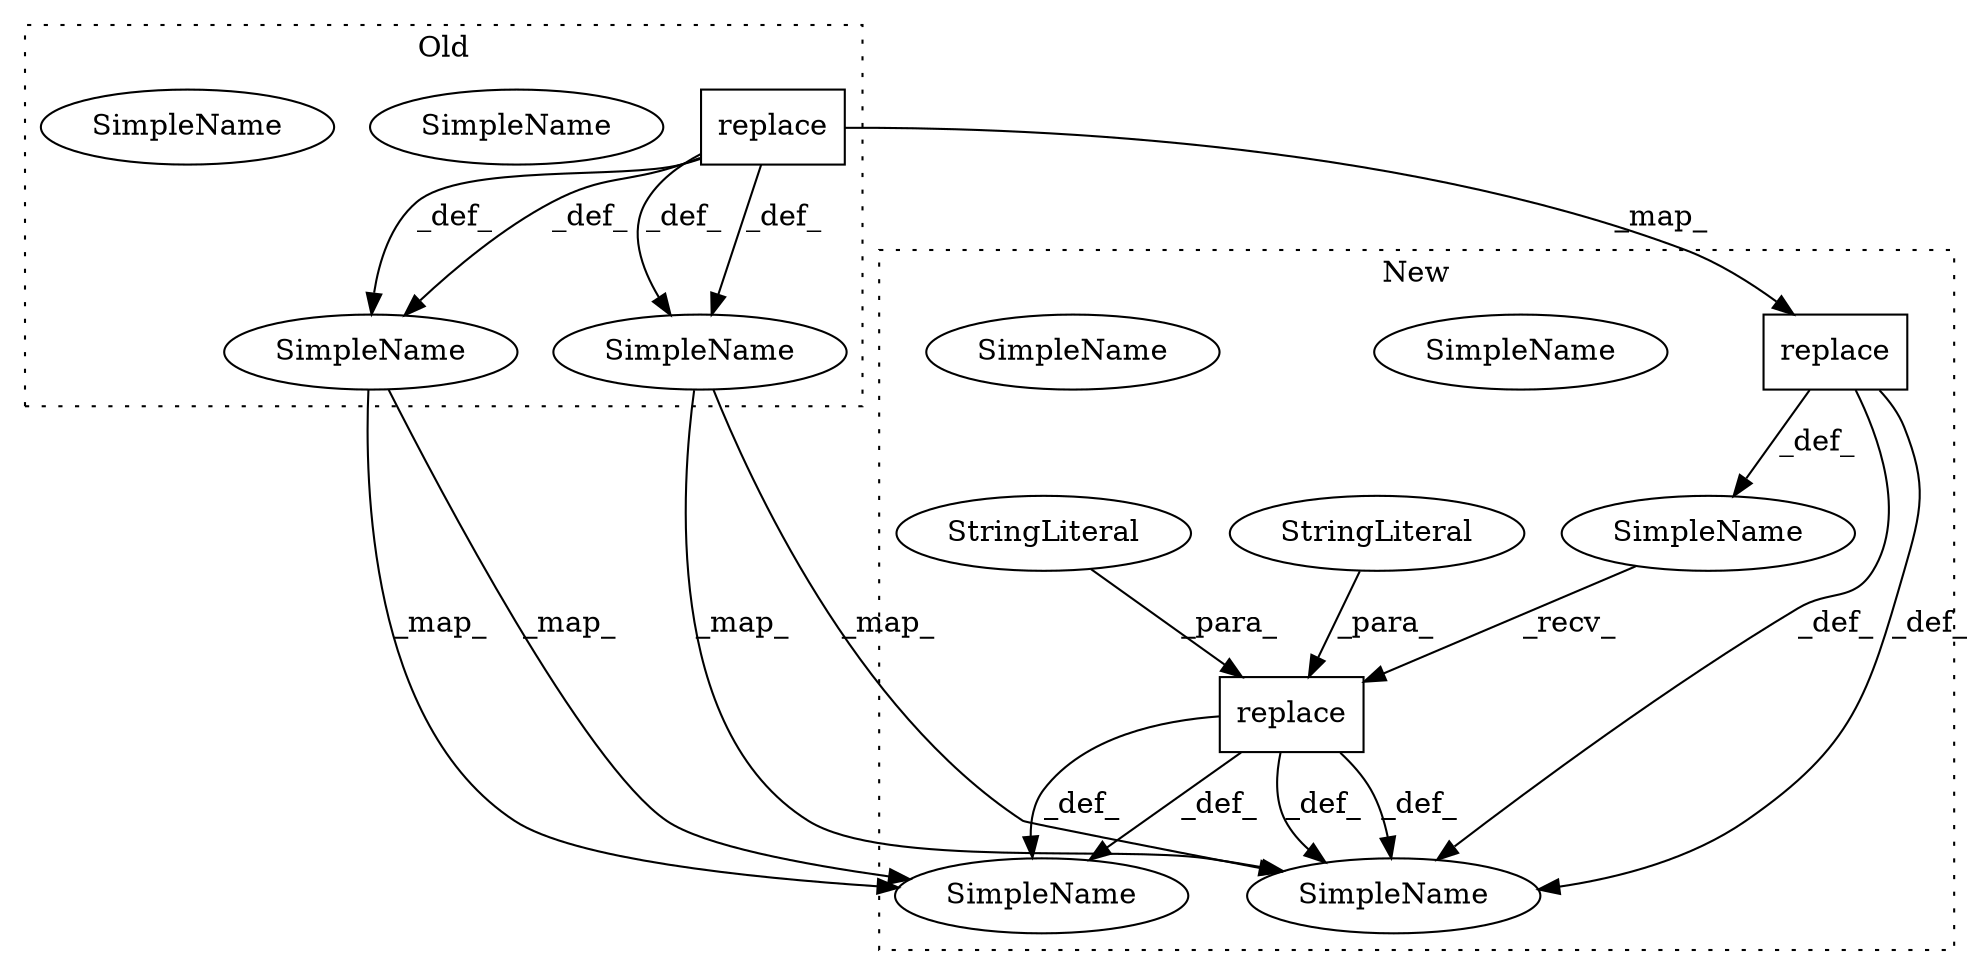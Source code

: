 digraph G {
subgraph cluster0 {
1 [label="replace" a="32" s="7977,7991" l="8,1" shape="box"];
3 [label="SimpleName" a="42" s="7999" l="10" shape="ellipse"];
6 [label="SimpleName" a="42" s="7999" l="10" shape="ellipse"];
11 [label="SimpleName" a="42" s="8057" l="9" shape="ellipse"];
14 [label="SimpleName" a="42" s="8057" l="9" shape="ellipse"];
label = "Old";
style="dotted";
}
subgraph cluster1 {
2 [label="replace" a="32" s="7966,7980" l="8,1" shape="box"];
4 [label="SimpleName" a="42" s="8038" l="10" shape="ellipse"];
5 [label="SimpleName" a="42" s="8038" l="10" shape="ellipse"];
7 [label="replace" a="32" s="7982,7996" l="8,1" shape="box"];
8 [label="SimpleName" a="42" s="" l="" shape="ellipse"];
9 [label="StringLiteral" a="45" s="7994" l="2" shape="ellipse"];
10 [label="StringLiteral" a="45" s="7990" l="3" shape="ellipse"];
12 [label="SimpleName" a="42" s="8096" l="9" shape="ellipse"];
13 [label="SimpleName" a="42" s="8096" l="9" shape="ellipse"];
label = "New";
style="dotted";
}
1 -> 14 [label="_def_"];
1 -> 6 [label="_def_"];
1 -> 14 [label="_def_"];
1 -> 2 [label="_map_"];
1 -> 6 [label="_def_"];
2 -> 8 [label="_def_"];
2 -> 13 [label="_def_"];
2 -> 13 [label="_def_"];
6 -> 5 [label="_map_"];
6 -> 5 [label="_map_"];
7 -> 5 [label="_def_"];
7 -> 13 [label="_def_"];
7 -> 5 [label="_def_"];
7 -> 13 [label="_def_"];
8 -> 7 [label="_recv_"];
9 -> 7 [label="_para_"];
10 -> 7 [label="_para_"];
14 -> 13 [label="_map_"];
14 -> 13 [label="_map_"];
}